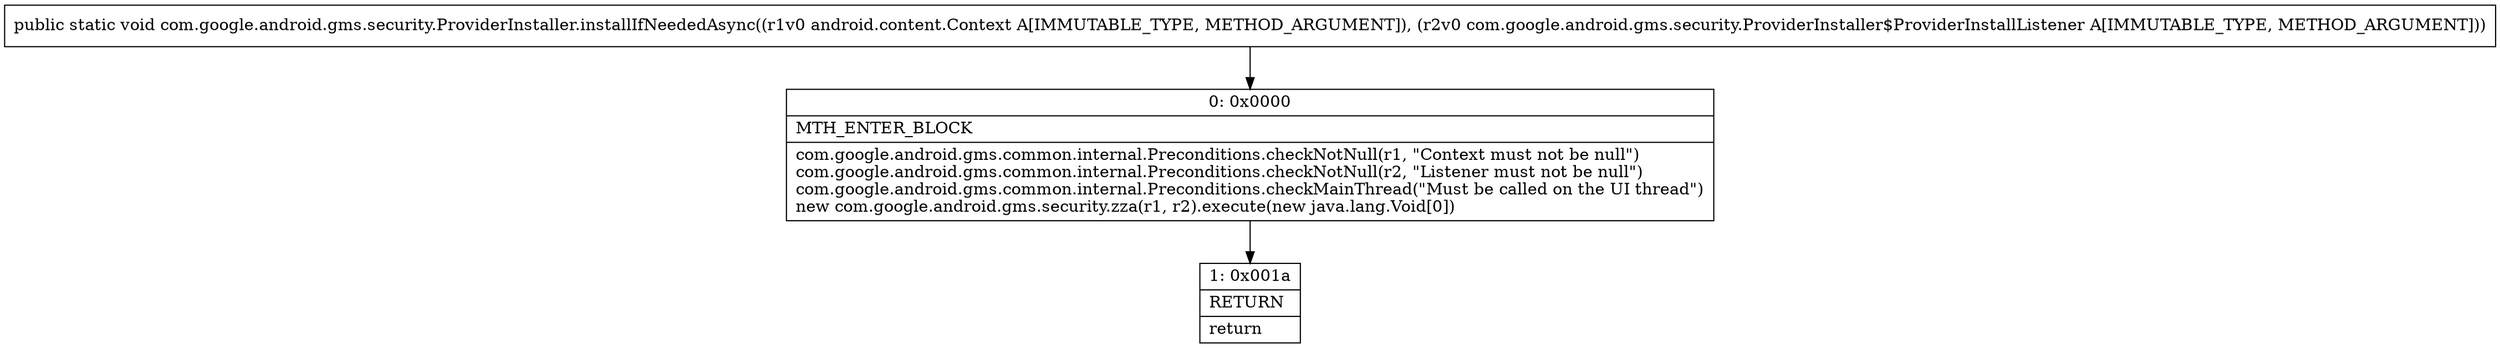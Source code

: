 digraph "CFG forcom.google.android.gms.security.ProviderInstaller.installIfNeededAsync(Landroid\/content\/Context;Lcom\/google\/android\/gms\/security\/ProviderInstaller$ProviderInstallListener;)V" {
Node_0 [shape=record,label="{0\:\ 0x0000|MTH_ENTER_BLOCK\l|com.google.android.gms.common.internal.Preconditions.checkNotNull(r1, \"Context must not be null\")\lcom.google.android.gms.common.internal.Preconditions.checkNotNull(r2, \"Listener must not be null\")\lcom.google.android.gms.common.internal.Preconditions.checkMainThread(\"Must be called on the UI thread\")\lnew com.google.android.gms.security.zza(r1, r2).execute(new java.lang.Void[0])\l}"];
Node_1 [shape=record,label="{1\:\ 0x001a|RETURN\l|return\l}"];
MethodNode[shape=record,label="{public static void com.google.android.gms.security.ProviderInstaller.installIfNeededAsync((r1v0 android.content.Context A[IMMUTABLE_TYPE, METHOD_ARGUMENT]), (r2v0 com.google.android.gms.security.ProviderInstaller$ProviderInstallListener A[IMMUTABLE_TYPE, METHOD_ARGUMENT])) }"];
MethodNode -> Node_0;
Node_0 -> Node_1;
}

